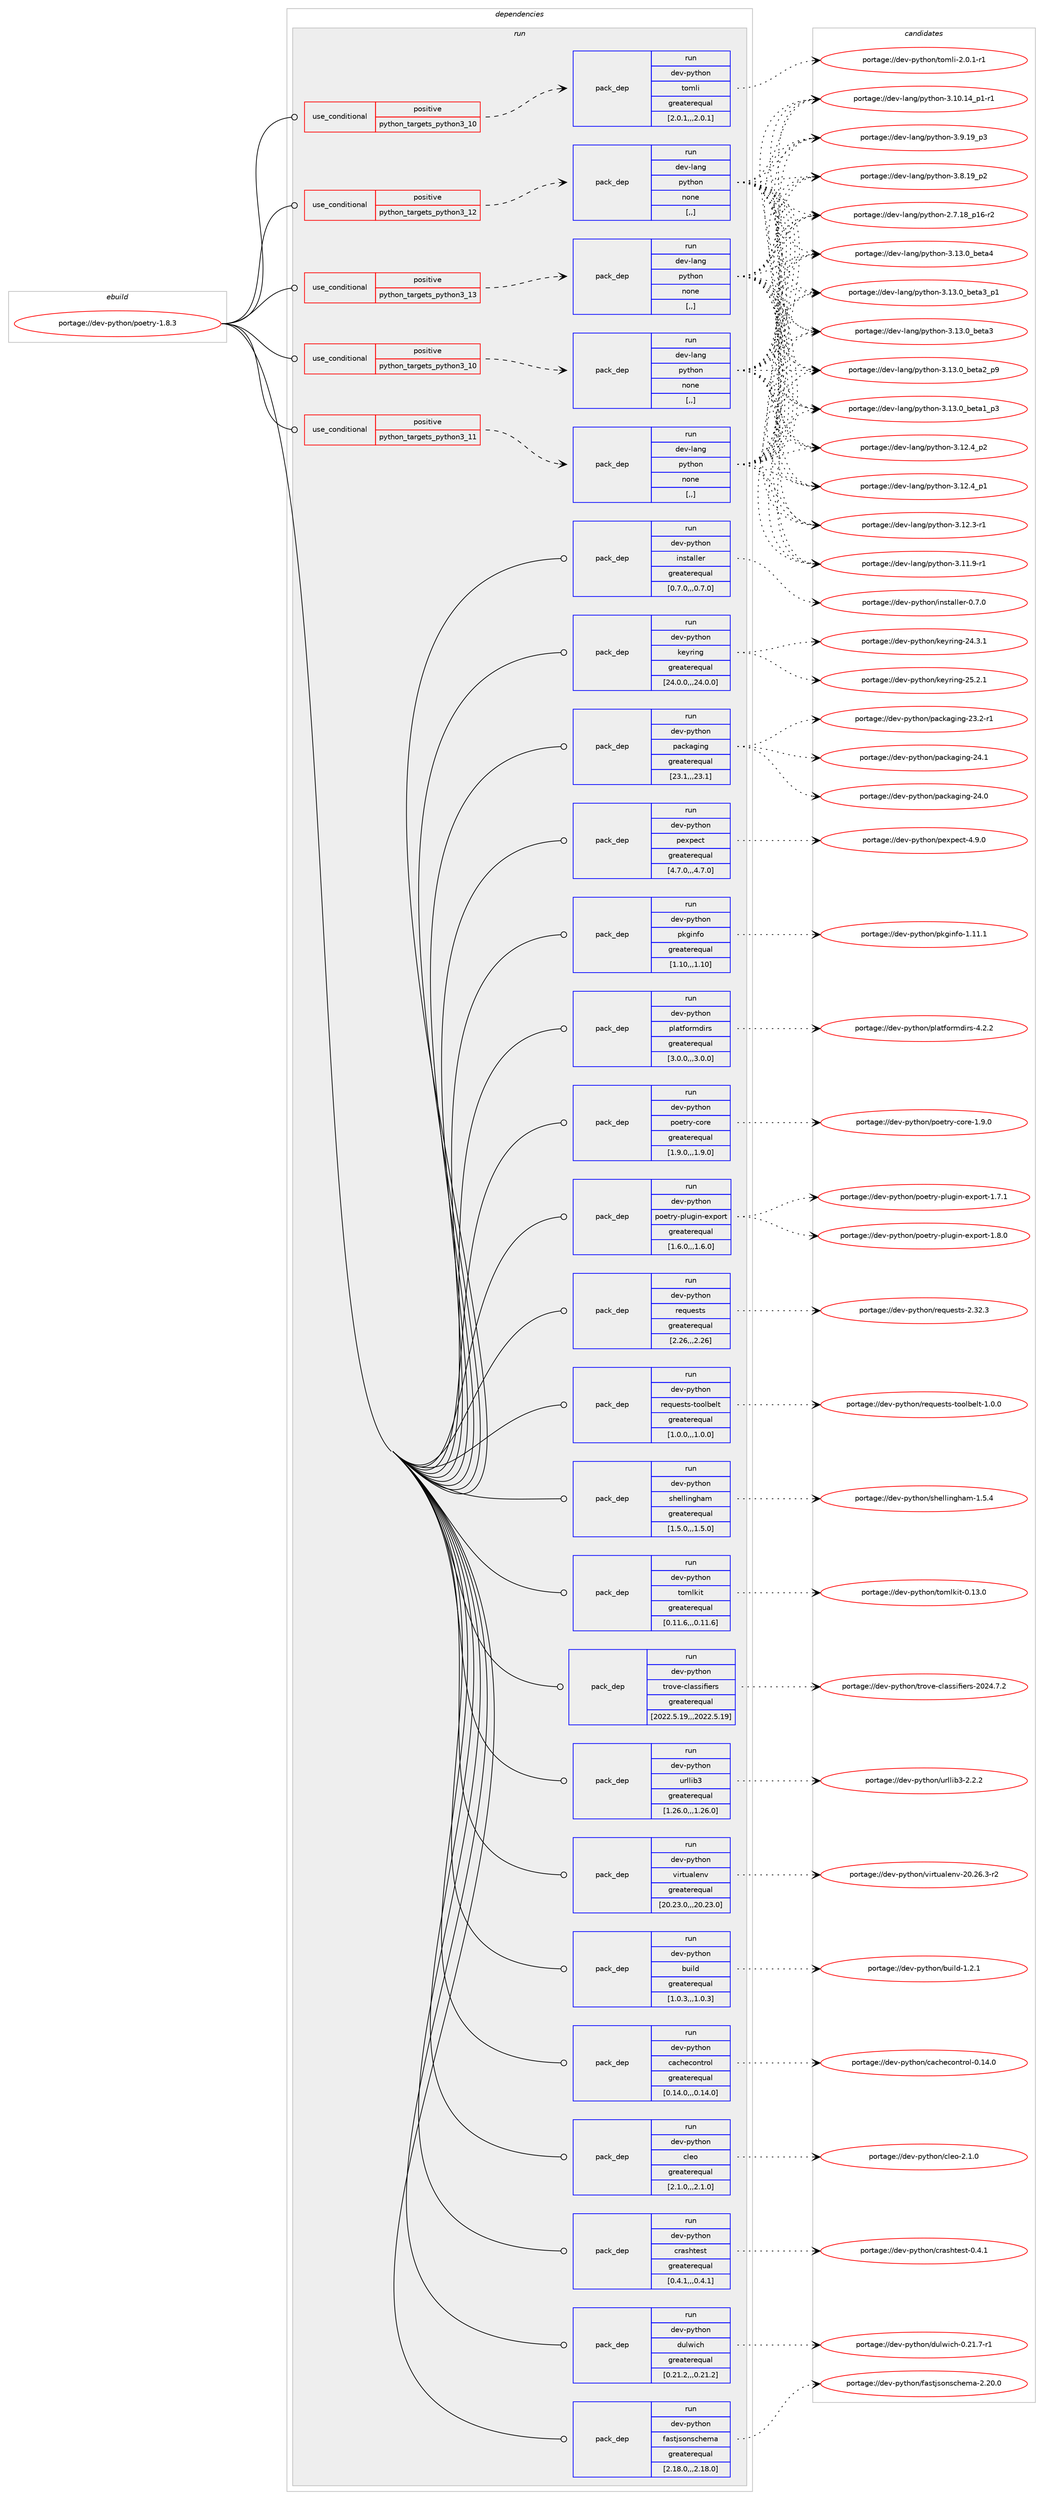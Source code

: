digraph prolog {

# *************
# Graph options
# *************

newrank=true;
concentrate=true;
compound=true;
graph [rankdir=LR,fontname=Helvetica,fontsize=10,ranksep=1.5];#, ranksep=2.5, nodesep=0.2];
edge  [arrowhead=vee];
node  [fontname=Helvetica,fontsize=10];

# **********
# The ebuild
# **********

subgraph cluster_leftcol {
color=gray;
label=<<i>ebuild</i>>;
id [label="portage://dev-python/poetry-1.8.3", color=red, width=4, href="../dev-python/poetry-1.8.3.svg"];
}

# ****************
# The dependencies
# ****************

subgraph cluster_midcol {
color=gray;
label=<<i>dependencies</i>>;
subgraph cluster_compile {
fillcolor="#eeeeee";
style=filled;
label=<<i>compile</i>>;
}
subgraph cluster_compileandrun {
fillcolor="#eeeeee";
style=filled;
label=<<i>compile and run</i>>;
}
subgraph cluster_run {
fillcolor="#eeeeee";
style=filled;
label=<<i>run</i>>;
subgraph cond36285 {
dependency155221 [label=<<TABLE BORDER="0" CELLBORDER="1" CELLSPACING="0" CELLPADDING="4"><TR><TD ROWSPAN="3" CELLPADDING="10">use_conditional</TD></TR><TR><TD>positive</TD></TR><TR><TD>python_targets_python3_10</TD></TR></TABLE>>, shape=none, color=red];
subgraph pack117684 {
dependency155222 [label=<<TABLE BORDER="0" CELLBORDER="1" CELLSPACING="0" CELLPADDING="4" WIDTH="220"><TR><TD ROWSPAN="6" CELLPADDING="30">pack_dep</TD></TR><TR><TD WIDTH="110">run</TD></TR><TR><TD>dev-lang</TD></TR><TR><TD>python</TD></TR><TR><TD>none</TD></TR><TR><TD>[,,]</TD></TR></TABLE>>, shape=none, color=blue];
}
dependency155221:e -> dependency155222:w [weight=20,style="dashed",arrowhead="vee"];
}
id:e -> dependency155221:w [weight=20,style="solid",arrowhead="odot"];
subgraph cond36286 {
dependency155223 [label=<<TABLE BORDER="0" CELLBORDER="1" CELLSPACING="0" CELLPADDING="4"><TR><TD ROWSPAN="3" CELLPADDING="10">use_conditional</TD></TR><TR><TD>positive</TD></TR><TR><TD>python_targets_python3_10</TD></TR></TABLE>>, shape=none, color=red];
subgraph pack117685 {
dependency155224 [label=<<TABLE BORDER="0" CELLBORDER="1" CELLSPACING="0" CELLPADDING="4" WIDTH="220"><TR><TD ROWSPAN="6" CELLPADDING="30">pack_dep</TD></TR><TR><TD WIDTH="110">run</TD></TR><TR><TD>dev-python</TD></TR><TR><TD>tomli</TD></TR><TR><TD>greaterequal</TD></TR><TR><TD>[2.0.1,,,2.0.1]</TD></TR></TABLE>>, shape=none, color=blue];
}
dependency155223:e -> dependency155224:w [weight=20,style="dashed",arrowhead="vee"];
}
id:e -> dependency155223:w [weight=20,style="solid",arrowhead="odot"];
subgraph cond36287 {
dependency155225 [label=<<TABLE BORDER="0" CELLBORDER="1" CELLSPACING="0" CELLPADDING="4"><TR><TD ROWSPAN="3" CELLPADDING="10">use_conditional</TD></TR><TR><TD>positive</TD></TR><TR><TD>python_targets_python3_11</TD></TR></TABLE>>, shape=none, color=red];
subgraph pack117686 {
dependency155226 [label=<<TABLE BORDER="0" CELLBORDER="1" CELLSPACING="0" CELLPADDING="4" WIDTH="220"><TR><TD ROWSPAN="6" CELLPADDING="30">pack_dep</TD></TR><TR><TD WIDTH="110">run</TD></TR><TR><TD>dev-lang</TD></TR><TR><TD>python</TD></TR><TR><TD>none</TD></TR><TR><TD>[,,]</TD></TR></TABLE>>, shape=none, color=blue];
}
dependency155225:e -> dependency155226:w [weight=20,style="dashed",arrowhead="vee"];
}
id:e -> dependency155225:w [weight=20,style="solid",arrowhead="odot"];
subgraph cond36288 {
dependency155227 [label=<<TABLE BORDER="0" CELLBORDER="1" CELLSPACING="0" CELLPADDING="4"><TR><TD ROWSPAN="3" CELLPADDING="10">use_conditional</TD></TR><TR><TD>positive</TD></TR><TR><TD>python_targets_python3_12</TD></TR></TABLE>>, shape=none, color=red];
subgraph pack117687 {
dependency155228 [label=<<TABLE BORDER="0" CELLBORDER="1" CELLSPACING="0" CELLPADDING="4" WIDTH="220"><TR><TD ROWSPAN="6" CELLPADDING="30">pack_dep</TD></TR><TR><TD WIDTH="110">run</TD></TR><TR><TD>dev-lang</TD></TR><TR><TD>python</TD></TR><TR><TD>none</TD></TR><TR><TD>[,,]</TD></TR></TABLE>>, shape=none, color=blue];
}
dependency155227:e -> dependency155228:w [weight=20,style="dashed",arrowhead="vee"];
}
id:e -> dependency155227:w [weight=20,style="solid",arrowhead="odot"];
subgraph cond36289 {
dependency155229 [label=<<TABLE BORDER="0" CELLBORDER="1" CELLSPACING="0" CELLPADDING="4"><TR><TD ROWSPAN="3" CELLPADDING="10">use_conditional</TD></TR><TR><TD>positive</TD></TR><TR><TD>python_targets_python3_13</TD></TR></TABLE>>, shape=none, color=red];
subgraph pack117688 {
dependency155230 [label=<<TABLE BORDER="0" CELLBORDER="1" CELLSPACING="0" CELLPADDING="4" WIDTH="220"><TR><TD ROWSPAN="6" CELLPADDING="30">pack_dep</TD></TR><TR><TD WIDTH="110">run</TD></TR><TR><TD>dev-lang</TD></TR><TR><TD>python</TD></TR><TR><TD>none</TD></TR><TR><TD>[,,]</TD></TR></TABLE>>, shape=none, color=blue];
}
dependency155229:e -> dependency155230:w [weight=20,style="dashed",arrowhead="vee"];
}
id:e -> dependency155229:w [weight=20,style="solid",arrowhead="odot"];
subgraph pack117689 {
dependency155231 [label=<<TABLE BORDER="0" CELLBORDER="1" CELLSPACING="0" CELLPADDING="4" WIDTH="220"><TR><TD ROWSPAN="6" CELLPADDING="30">pack_dep</TD></TR><TR><TD WIDTH="110">run</TD></TR><TR><TD>dev-python</TD></TR><TR><TD>build</TD></TR><TR><TD>greaterequal</TD></TR><TR><TD>[1.0.3,,,1.0.3]</TD></TR></TABLE>>, shape=none, color=blue];
}
id:e -> dependency155231:w [weight=20,style="solid",arrowhead="odot"];
subgraph pack117690 {
dependency155232 [label=<<TABLE BORDER="0" CELLBORDER="1" CELLSPACING="0" CELLPADDING="4" WIDTH="220"><TR><TD ROWSPAN="6" CELLPADDING="30">pack_dep</TD></TR><TR><TD WIDTH="110">run</TD></TR><TR><TD>dev-python</TD></TR><TR><TD>cachecontrol</TD></TR><TR><TD>greaterequal</TD></TR><TR><TD>[0.14.0,,,0.14.0]</TD></TR></TABLE>>, shape=none, color=blue];
}
id:e -> dependency155232:w [weight=20,style="solid",arrowhead="odot"];
subgraph pack117691 {
dependency155233 [label=<<TABLE BORDER="0" CELLBORDER="1" CELLSPACING="0" CELLPADDING="4" WIDTH="220"><TR><TD ROWSPAN="6" CELLPADDING="30">pack_dep</TD></TR><TR><TD WIDTH="110">run</TD></TR><TR><TD>dev-python</TD></TR><TR><TD>cleo</TD></TR><TR><TD>greaterequal</TD></TR><TR><TD>[2.1.0,,,2.1.0]</TD></TR></TABLE>>, shape=none, color=blue];
}
id:e -> dependency155233:w [weight=20,style="solid",arrowhead="odot"];
subgraph pack117692 {
dependency155234 [label=<<TABLE BORDER="0" CELLBORDER="1" CELLSPACING="0" CELLPADDING="4" WIDTH="220"><TR><TD ROWSPAN="6" CELLPADDING="30">pack_dep</TD></TR><TR><TD WIDTH="110">run</TD></TR><TR><TD>dev-python</TD></TR><TR><TD>crashtest</TD></TR><TR><TD>greaterequal</TD></TR><TR><TD>[0.4.1,,,0.4.1]</TD></TR></TABLE>>, shape=none, color=blue];
}
id:e -> dependency155234:w [weight=20,style="solid",arrowhead="odot"];
subgraph pack117693 {
dependency155235 [label=<<TABLE BORDER="0" CELLBORDER="1" CELLSPACING="0" CELLPADDING="4" WIDTH="220"><TR><TD ROWSPAN="6" CELLPADDING="30">pack_dep</TD></TR><TR><TD WIDTH="110">run</TD></TR><TR><TD>dev-python</TD></TR><TR><TD>dulwich</TD></TR><TR><TD>greaterequal</TD></TR><TR><TD>[0.21.2,,,0.21.2]</TD></TR></TABLE>>, shape=none, color=blue];
}
id:e -> dependency155235:w [weight=20,style="solid",arrowhead="odot"];
subgraph pack117694 {
dependency155236 [label=<<TABLE BORDER="0" CELLBORDER="1" CELLSPACING="0" CELLPADDING="4" WIDTH="220"><TR><TD ROWSPAN="6" CELLPADDING="30">pack_dep</TD></TR><TR><TD WIDTH="110">run</TD></TR><TR><TD>dev-python</TD></TR><TR><TD>fastjsonschema</TD></TR><TR><TD>greaterequal</TD></TR><TR><TD>[2.18.0,,,2.18.0]</TD></TR></TABLE>>, shape=none, color=blue];
}
id:e -> dependency155236:w [weight=20,style="solid",arrowhead="odot"];
subgraph pack117695 {
dependency155237 [label=<<TABLE BORDER="0" CELLBORDER="1" CELLSPACING="0" CELLPADDING="4" WIDTH="220"><TR><TD ROWSPAN="6" CELLPADDING="30">pack_dep</TD></TR><TR><TD WIDTH="110">run</TD></TR><TR><TD>dev-python</TD></TR><TR><TD>installer</TD></TR><TR><TD>greaterequal</TD></TR><TR><TD>[0.7.0,,,0.7.0]</TD></TR></TABLE>>, shape=none, color=blue];
}
id:e -> dependency155237:w [weight=20,style="solid",arrowhead="odot"];
subgraph pack117696 {
dependency155238 [label=<<TABLE BORDER="0" CELLBORDER="1" CELLSPACING="0" CELLPADDING="4" WIDTH="220"><TR><TD ROWSPAN="6" CELLPADDING="30">pack_dep</TD></TR><TR><TD WIDTH="110">run</TD></TR><TR><TD>dev-python</TD></TR><TR><TD>keyring</TD></TR><TR><TD>greaterequal</TD></TR><TR><TD>[24.0.0,,,24.0.0]</TD></TR></TABLE>>, shape=none, color=blue];
}
id:e -> dependency155238:w [weight=20,style="solid",arrowhead="odot"];
subgraph pack117697 {
dependency155239 [label=<<TABLE BORDER="0" CELLBORDER="1" CELLSPACING="0" CELLPADDING="4" WIDTH="220"><TR><TD ROWSPAN="6" CELLPADDING="30">pack_dep</TD></TR><TR><TD WIDTH="110">run</TD></TR><TR><TD>dev-python</TD></TR><TR><TD>packaging</TD></TR><TR><TD>greaterequal</TD></TR><TR><TD>[23.1,,,23.1]</TD></TR></TABLE>>, shape=none, color=blue];
}
id:e -> dependency155239:w [weight=20,style="solid",arrowhead="odot"];
subgraph pack117698 {
dependency155240 [label=<<TABLE BORDER="0" CELLBORDER="1" CELLSPACING="0" CELLPADDING="4" WIDTH="220"><TR><TD ROWSPAN="6" CELLPADDING="30">pack_dep</TD></TR><TR><TD WIDTH="110">run</TD></TR><TR><TD>dev-python</TD></TR><TR><TD>pexpect</TD></TR><TR><TD>greaterequal</TD></TR><TR><TD>[4.7.0,,,4.7.0]</TD></TR></TABLE>>, shape=none, color=blue];
}
id:e -> dependency155240:w [weight=20,style="solid",arrowhead="odot"];
subgraph pack117699 {
dependency155241 [label=<<TABLE BORDER="0" CELLBORDER="1" CELLSPACING="0" CELLPADDING="4" WIDTH="220"><TR><TD ROWSPAN="6" CELLPADDING="30">pack_dep</TD></TR><TR><TD WIDTH="110">run</TD></TR><TR><TD>dev-python</TD></TR><TR><TD>pkginfo</TD></TR><TR><TD>greaterequal</TD></TR><TR><TD>[1.10,,,1.10]</TD></TR></TABLE>>, shape=none, color=blue];
}
id:e -> dependency155241:w [weight=20,style="solid",arrowhead="odot"];
subgraph pack117700 {
dependency155242 [label=<<TABLE BORDER="0" CELLBORDER="1" CELLSPACING="0" CELLPADDING="4" WIDTH="220"><TR><TD ROWSPAN="6" CELLPADDING="30">pack_dep</TD></TR><TR><TD WIDTH="110">run</TD></TR><TR><TD>dev-python</TD></TR><TR><TD>platformdirs</TD></TR><TR><TD>greaterequal</TD></TR><TR><TD>[3.0.0,,,3.0.0]</TD></TR></TABLE>>, shape=none, color=blue];
}
id:e -> dependency155242:w [weight=20,style="solid",arrowhead="odot"];
subgraph pack117701 {
dependency155243 [label=<<TABLE BORDER="0" CELLBORDER="1" CELLSPACING="0" CELLPADDING="4" WIDTH="220"><TR><TD ROWSPAN="6" CELLPADDING="30">pack_dep</TD></TR><TR><TD WIDTH="110">run</TD></TR><TR><TD>dev-python</TD></TR><TR><TD>poetry-core</TD></TR><TR><TD>greaterequal</TD></TR><TR><TD>[1.9.0,,,1.9.0]</TD></TR></TABLE>>, shape=none, color=blue];
}
id:e -> dependency155243:w [weight=20,style="solid",arrowhead="odot"];
subgraph pack117702 {
dependency155244 [label=<<TABLE BORDER="0" CELLBORDER="1" CELLSPACING="0" CELLPADDING="4" WIDTH="220"><TR><TD ROWSPAN="6" CELLPADDING="30">pack_dep</TD></TR><TR><TD WIDTH="110">run</TD></TR><TR><TD>dev-python</TD></TR><TR><TD>poetry-plugin-export</TD></TR><TR><TD>greaterequal</TD></TR><TR><TD>[1.6.0,,,1.6.0]</TD></TR></TABLE>>, shape=none, color=blue];
}
id:e -> dependency155244:w [weight=20,style="solid",arrowhead="odot"];
subgraph pack117703 {
dependency155245 [label=<<TABLE BORDER="0" CELLBORDER="1" CELLSPACING="0" CELLPADDING="4" WIDTH="220"><TR><TD ROWSPAN="6" CELLPADDING="30">pack_dep</TD></TR><TR><TD WIDTH="110">run</TD></TR><TR><TD>dev-python</TD></TR><TR><TD>requests</TD></TR><TR><TD>greaterequal</TD></TR><TR><TD>[2.26,,,2.26]</TD></TR></TABLE>>, shape=none, color=blue];
}
id:e -> dependency155245:w [weight=20,style="solid",arrowhead="odot"];
subgraph pack117704 {
dependency155246 [label=<<TABLE BORDER="0" CELLBORDER="1" CELLSPACING="0" CELLPADDING="4" WIDTH="220"><TR><TD ROWSPAN="6" CELLPADDING="30">pack_dep</TD></TR><TR><TD WIDTH="110">run</TD></TR><TR><TD>dev-python</TD></TR><TR><TD>requests-toolbelt</TD></TR><TR><TD>greaterequal</TD></TR><TR><TD>[1.0.0,,,1.0.0]</TD></TR></TABLE>>, shape=none, color=blue];
}
id:e -> dependency155246:w [weight=20,style="solid",arrowhead="odot"];
subgraph pack117705 {
dependency155247 [label=<<TABLE BORDER="0" CELLBORDER="1" CELLSPACING="0" CELLPADDING="4" WIDTH="220"><TR><TD ROWSPAN="6" CELLPADDING="30">pack_dep</TD></TR><TR><TD WIDTH="110">run</TD></TR><TR><TD>dev-python</TD></TR><TR><TD>shellingham</TD></TR><TR><TD>greaterequal</TD></TR><TR><TD>[1.5.0,,,1.5.0]</TD></TR></TABLE>>, shape=none, color=blue];
}
id:e -> dependency155247:w [weight=20,style="solid",arrowhead="odot"];
subgraph pack117706 {
dependency155248 [label=<<TABLE BORDER="0" CELLBORDER="1" CELLSPACING="0" CELLPADDING="4" WIDTH="220"><TR><TD ROWSPAN="6" CELLPADDING="30">pack_dep</TD></TR><TR><TD WIDTH="110">run</TD></TR><TR><TD>dev-python</TD></TR><TR><TD>tomlkit</TD></TR><TR><TD>greaterequal</TD></TR><TR><TD>[0.11.6,,,0.11.6]</TD></TR></TABLE>>, shape=none, color=blue];
}
id:e -> dependency155248:w [weight=20,style="solid",arrowhead="odot"];
subgraph pack117707 {
dependency155249 [label=<<TABLE BORDER="0" CELLBORDER="1" CELLSPACING="0" CELLPADDING="4" WIDTH="220"><TR><TD ROWSPAN="6" CELLPADDING="30">pack_dep</TD></TR><TR><TD WIDTH="110">run</TD></TR><TR><TD>dev-python</TD></TR><TR><TD>trove-classifiers</TD></TR><TR><TD>greaterequal</TD></TR><TR><TD>[2022.5.19,,,2022.5.19]</TD></TR></TABLE>>, shape=none, color=blue];
}
id:e -> dependency155249:w [weight=20,style="solid",arrowhead="odot"];
subgraph pack117708 {
dependency155250 [label=<<TABLE BORDER="0" CELLBORDER="1" CELLSPACING="0" CELLPADDING="4" WIDTH="220"><TR><TD ROWSPAN="6" CELLPADDING="30">pack_dep</TD></TR><TR><TD WIDTH="110">run</TD></TR><TR><TD>dev-python</TD></TR><TR><TD>urllib3</TD></TR><TR><TD>greaterequal</TD></TR><TR><TD>[1.26.0,,,1.26.0]</TD></TR></TABLE>>, shape=none, color=blue];
}
id:e -> dependency155250:w [weight=20,style="solid",arrowhead="odot"];
subgraph pack117709 {
dependency155251 [label=<<TABLE BORDER="0" CELLBORDER="1" CELLSPACING="0" CELLPADDING="4" WIDTH="220"><TR><TD ROWSPAN="6" CELLPADDING="30">pack_dep</TD></TR><TR><TD WIDTH="110">run</TD></TR><TR><TD>dev-python</TD></TR><TR><TD>virtualenv</TD></TR><TR><TD>greaterequal</TD></TR><TR><TD>[20.23.0,,,20.23.0]</TD></TR></TABLE>>, shape=none, color=blue];
}
id:e -> dependency155251:w [weight=20,style="solid",arrowhead="odot"];
}
}

# **************
# The candidates
# **************

subgraph cluster_choices {
rank=same;
color=gray;
label=<<i>candidates</i>>;

subgraph choice117684 {
color=black;
nodesep=1;
choice1001011184510897110103471121211161041111104551464951464895981011169752 [label="portage://dev-lang/python-3.13.0_beta4", color=red, width=4,href="../dev-lang/python-3.13.0_beta4.svg"];
choice10010111845108971101034711212111610411111045514649514648959810111697519511249 [label="portage://dev-lang/python-3.13.0_beta3_p1", color=red, width=4,href="../dev-lang/python-3.13.0_beta3_p1.svg"];
choice1001011184510897110103471121211161041111104551464951464895981011169751 [label="portage://dev-lang/python-3.13.0_beta3", color=red, width=4,href="../dev-lang/python-3.13.0_beta3.svg"];
choice10010111845108971101034711212111610411111045514649514648959810111697509511257 [label="portage://dev-lang/python-3.13.0_beta2_p9", color=red, width=4,href="../dev-lang/python-3.13.0_beta2_p9.svg"];
choice10010111845108971101034711212111610411111045514649514648959810111697499511251 [label="portage://dev-lang/python-3.13.0_beta1_p3", color=red, width=4,href="../dev-lang/python-3.13.0_beta1_p3.svg"];
choice100101118451089711010347112121116104111110455146495046529511250 [label="portage://dev-lang/python-3.12.4_p2", color=red, width=4,href="../dev-lang/python-3.12.4_p2.svg"];
choice100101118451089711010347112121116104111110455146495046529511249 [label="portage://dev-lang/python-3.12.4_p1", color=red, width=4,href="../dev-lang/python-3.12.4_p1.svg"];
choice100101118451089711010347112121116104111110455146495046514511449 [label="portage://dev-lang/python-3.12.3-r1", color=red, width=4,href="../dev-lang/python-3.12.3-r1.svg"];
choice100101118451089711010347112121116104111110455146494946574511449 [label="portage://dev-lang/python-3.11.9-r1", color=red, width=4,href="../dev-lang/python-3.11.9-r1.svg"];
choice100101118451089711010347112121116104111110455146494846495295112494511449 [label="portage://dev-lang/python-3.10.14_p1-r1", color=red, width=4,href="../dev-lang/python-3.10.14_p1-r1.svg"];
choice100101118451089711010347112121116104111110455146574649579511251 [label="portage://dev-lang/python-3.9.19_p3", color=red, width=4,href="../dev-lang/python-3.9.19_p3.svg"];
choice100101118451089711010347112121116104111110455146564649579511250 [label="portage://dev-lang/python-3.8.19_p2", color=red, width=4,href="../dev-lang/python-3.8.19_p2.svg"];
choice100101118451089711010347112121116104111110455046554649569511249544511450 [label="portage://dev-lang/python-2.7.18_p16-r2", color=red, width=4,href="../dev-lang/python-2.7.18_p16-r2.svg"];
dependency155222:e -> choice1001011184510897110103471121211161041111104551464951464895981011169752:w [style=dotted,weight="100"];
dependency155222:e -> choice10010111845108971101034711212111610411111045514649514648959810111697519511249:w [style=dotted,weight="100"];
dependency155222:e -> choice1001011184510897110103471121211161041111104551464951464895981011169751:w [style=dotted,weight="100"];
dependency155222:e -> choice10010111845108971101034711212111610411111045514649514648959810111697509511257:w [style=dotted,weight="100"];
dependency155222:e -> choice10010111845108971101034711212111610411111045514649514648959810111697499511251:w [style=dotted,weight="100"];
dependency155222:e -> choice100101118451089711010347112121116104111110455146495046529511250:w [style=dotted,weight="100"];
dependency155222:e -> choice100101118451089711010347112121116104111110455146495046529511249:w [style=dotted,weight="100"];
dependency155222:e -> choice100101118451089711010347112121116104111110455146495046514511449:w [style=dotted,weight="100"];
dependency155222:e -> choice100101118451089711010347112121116104111110455146494946574511449:w [style=dotted,weight="100"];
dependency155222:e -> choice100101118451089711010347112121116104111110455146494846495295112494511449:w [style=dotted,weight="100"];
dependency155222:e -> choice100101118451089711010347112121116104111110455146574649579511251:w [style=dotted,weight="100"];
dependency155222:e -> choice100101118451089711010347112121116104111110455146564649579511250:w [style=dotted,weight="100"];
dependency155222:e -> choice100101118451089711010347112121116104111110455046554649569511249544511450:w [style=dotted,weight="100"];
}
subgraph choice117685 {
color=black;
nodesep=1;
choice10010111845112121116104111110471161111091081054550464846494511449 [label="portage://dev-python/tomli-2.0.1-r1", color=red, width=4,href="../dev-python/tomli-2.0.1-r1.svg"];
dependency155224:e -> choice10010111845112121116104111110471161111091081054550464846494511449:w [style=dotted,weight="100"];
}
subgraph choice117686 {
color=black;
nodesep=1;
choice1001011184510897110103471121211161041111104551464951464895981011169752 [label="portage://dev-lang/python-3.13.0_beta4", color=red, width=4,href="../dev-lang/python-3.13.0_beta4.svg"];
choice10010111845108971101034711212111610411111045514649514648959810111697519511249 [label="portage://dev-lang/python-3.13.0_beta3_p1", color=red, width=4,href="../dev-lang/python-3.13.0_beta3_p1.svg"];
choice1001011184510897110103471121211161041111104551464951464895981011169751 [label="portage://dev-lang/python-3.13.0_beta3", color=red, width=4,href="../dev-lang/python-3.13.0_beta3.svg"];
choice10010111845108971101034711212111610411111045514649514648959810111697509511257 [label="portage://dev-lang/python-3.13.0_beta2_p9", color=red, width=4,href="../dev-lang/python-3.13.0_beta2_p9.svg"];
choice10010111845108971101034711212111610411111045514649514648959810111697499511251 [label="portage://dev-lang/python-3.13.0_beta1_p3", color=red, width=4,href="../dev-lang/python-3.13.0_beta1_p3.svg"];
choice100101118451089711010347112121116104111110455146495046529511250 [label="portage://dev-lang/python-3.12.4_p2", color=red, width=4,href="../dev-lang/python-3.12.4_p2.svg"];
choice100101118451089711010347112121116104111110455146495046529511249 [label="portage://dev-lang/python-3.12.4_p1", color=red, width=4,href="../dev-lang/python-3.12.4_p1.svg"];
choice100101118451089711010347112121116104111110455146495046514511449 [label="portage://dev-lang/python-3.12.3-r1", color=red, width=4,href="../dev-lang/python-3.12.3-r1.svg"];
choice100101118451089711010347112121116104111110455146494946574511449 [label="portage://dev-lang/python-3.11.9-r1", color=red, width=4,href="../dev-lang/python-3.11.9-r1.svg"];
choice100101118451089711010347112121116104111110455146494846495295112494511449 [label="portage://dev-lang/python-3.10.14_p1-r1", color=red, width=4,href="../dev-lang/python-3.10.14_p1-r1.svg"];
choice100101118451089711010347112121116104111110455146574649579511251 [label="portage://dev-lang/python-3.9.19_p3", color=red, width=4,href="../dev-lang/python-3.9.19_p3.svg"];
choice100101118451089711010347112121116104111110455146564649579511250 [label="portage://dev-lang/python-3.8.19_p2", color=red, width=4,href="../dev-lang/python-3.8.19_p2.svg"];
choice100101118451089711010347112121116104111110455046554649569511249544511450 [label="portage://dev-lang/python-2.7.18_p16-r2", color=red, width=4,href="../dev-lang/python-2.7.18_p16-r2.svg"];
dependency155226:e -> choice1001011184510897110103471121211161041111104551464951464895981011169752:w [style=dotted,weight="100"];
dependency155226:e -> choice10010111845108971101034711212111610411111045514649514648959810111697519511249:w [style=dotted,weight="100"];
dependency155226:e -> choice1001011184510897110103471121211161041111104551464951464895981011169751:w [style=dotted,weight="100"];
dependency155226:e -> choice10010111845108971101034711212111610411111045514649514648959810111697509511257:w [style=dotted,weight="100"];
dependency155226:e -> choice10010111845108971101034711212111610411111045514649514648959810111697499511251:w [style=dotted,weight="100"];
dependency155226:e -> choice100101118451089711010347112121116104111110455146495046529511250:w [style=dotted,weight="100"];
dependency155226:e -> choice100101118451089711010347112121116104111110455146495046529511249:w [style=dotted,weight="100"];
dependency155226:e -> choice100101118451089711010347112121116104111110455146495046514511449:w [style=dotted,weight="100"];
dependency155226:e -> choice100101118451089711010347112121116104111110455146494946574511449:w [style=dotted,weight="100"];
dependency155226:e -> choice100101118451089711010347112121116104111110455146494846495295112494511449:w [style=dotted,weight="100"];
dependency155226:e -> choice100101118451089711010347112121116104111110455146574649579511251:w [style=dotted,weight="100"];
dependency155226:e -> choice100101118451089711010347112121116104111110455146564649579511250:w [style=dotted,weight="100"];
dependency155226:e -> choice100101118451089711010347112121116104111110455046554649569511249544511450:w [style=dotted,weight="100"];
}
subgraph choice117687 {
color=black;
nodesep=1;
choice1001011184510897110103471121211161041111104551464951464895981011169752 [label="portage://dev-lang/python-3.13.0_beta4", color=red, width=4,href="../dev-lang/python-3.13.0_beta4.svg"];
choice10010111845108971101034711212111610411111045514649514648959810111697519511249 [label="portage://dev-lang/python-3.13.0_beta3_p1", color=red, width=4,href="../dev-lang/python-3.13.0_beta3_p1.svg"];
choice1001011184510897110103471121211161041111104551464951464895981011169751 [label="portage://dev-lang/python-3.13.0_beta3", color=red, width=4,href="../dev-lang/python-3.13.0_beta3.svg"];
choice10010111845108971101034711212111610411111045514649514648959810111697509511257 [label="portage://dev-lang/python-3.13.0_beta2_p9", color=red, width=4,href="../dev-lang/python-3.13.0_beta2_p9.svg"];
choice10010111845108971101034711212111610411111045514649514648959810111697499511251 [label="portage://dev-lang/python-3.13.0_beta1_p3", color=red, width=4,href="../dev-lang/python-3.13.0_beta1_p3.svg"];
choice100101118451089711010347112121116104111110455146495046529511250 [label="portage://dev-lang/python-3.12.4_p2", color=red, width=4,href="../dev-lang/python-3.12.4_p2.svg"];
choice100101118451089711010347112121116104111110455146495046529511249 [label="portage://dev-lang/python-3.12.4_p1", color=red, width=4,href="../dev-lang/python-3.12.4_p1.svg"];
choice100101118451089711010347112121116104111110455146495046514511449 [label="portage://dev-lang/python-3.12.3-r1", color=red, width=4,href="../dev-lang/python-3.12.3-r1.svg"];
choice100101118451089711010347112121116104111110455146494946574511449 [label="portage://dev-lang/python-3.11.9-r1", color=red, width=4,href="../dev-lang/python-3.11.9-r1.svg"];
choice100101118451089711010347112121116104111110455146494846495295112494511449 [label="portage://dev-lang/python-3.10.14_p1-r1", color=red, width=4,href="../dev-lang/python-3.10.14_p1-r1.svg"];
choice100101118451089711010347112121116104111110455146574649579511251 [label="portage://dev-lang/python-3.9.19_p3", color=red, width=4,href="../dev-lang/python-3.9.19_p3.svg"];
choice100101118451089711010347112121116104111110455146564649579511250 [label="portage://dev-lang/python-3.8.19_p2", color=red, width=4,href="../dev-lang/python-3.8.19_p2.svg"];
choice100101118451089711010347112121116104111110455046554649569511249544511450 [label="portage://dev-lang/python-2.7.18_p16-r2", color=red, width=4,href="../dev-lang/python-2.7.18_p16-r2.svg"];
dependency155228:e -> choice1001011184510897110103471121211161041111104551464951464895981011169752:w [style=dotted,weight="100"];
dependency155228:e -> choice10010111845108971101034711212111610411111045514649514648959810111697519511249:w [style=dotted,weight="100"];
dependency155228:e -> choice1001011184510897110103471121211161041111104551464951464895981011169751:w [style=dotted,weight="100"];
dependency155228:e -> choice10010111845108971101034711212111610411111045514649514648959810111697509511257:w [style=dotted,weight="100"];
dependency155228:e -> choice10010111845108971101034711212111610411111045514649514648959810111697499511251:w [style=dotted,weight="100"];
dependency155228:e -> choice100101118451089711010347112121116104111110455146495046529511250:w [style=dotted,weight="100"];
dependency155228:e -> choice100101118451089711010347112121116104111110455146495046529511249:w [style=dotted,weight="100"];
dependency155228:e -> choice100101118451089711010347112121116104111110455146495046514511449:w [style=dotted,weight="100"];
dependency155228:e -> choice100101118451089711010347112121116104111110455146494946574511449:w [style=dotted,weight="100"];
dependency155228:e -> choice100101118451089711010347112121116104111110455146494846495295112494511449:w [style=dotted,weight="100"];
dependency155228:e -> choice100101118451089711010347112121116104111110455146574649579511251:w [style=dotted,weight="100"];
dependency155228:e -> choice100101118451089711010347112121116104111110455146564649579511250:w [style=dotted,weight="100"];
dependency155228:e -> choice100101118451089711010347112121116104111110455046554649569511249544511450:w [style=dotted,weight="100"];
}
subgraph choice117688 {
color=black;
nodesep=1;
choice1001011184510897110103471121211161041111104551464951464895981011169752 [label="portage://dev-lang/python-3.13.0_beta4", color=red, width=4,href="../dev-lang/python-3.13.0_beta4.svg"];
choice10010111845108971101034711212111610411111045514649514648959810111697519511249 [label="portage://dev-lang/python-3.13.0_beta3_p1", color=red, width=4,href="../dev-lang/python-3.13.0_beta3_p1.svg"];
choice1001011184510897110103471121211161041111104551464951464895981011169751 [label="portage://dev-lang/python-3.13.0_beta3", color=red, width=4,href="../dev-lang/python-3.13.0_beta3.svg"];
choice10010111845108971101034711212111610411111045514649514648959810111697509511257 [label="portage://dev-lang/python-3.13.0_beta2_p9", color=red, width=4,href="../dev-lang/python-3.13.0_beta2_p9.svg"];
choice10010111845108971101034711212111610411111045514649514648959810111697499511251 [label="portage://dev-lang/python-3.13.0_beta1_p3", color=red, width=4,href="../dev-lang/python-3.13.0_beta1_p3.svg"];
choice100101118451089711010347112121116104111110455146495046529511250 [label="portage://dev-lang/python-3.12.4_p2", color=red, width=4,href="../dev-lang/python-3.12.4_p2.svg"];
choice100101118451089711010347112121116104111110455146495046529511249 [label="portage://dev-lang/python-3.12.4_p1", color=red, width=4,href="../dev-lang/python-3.12.4_p1.svg"];
choice100101118451089711010347112121116104111110455146495046514511449 [label="portage://dev-lang/python-3.12.3-r1", color=red, width=4,href="../dev-lang/python-3.12.3-r1.svg"];
choice100101118451089711010347112121116104111110455146494946574511449 [label="portage://dev-lang/python-3.11.9-r1", color=red, width=4,href="../dev-lang/python-3.11.9-r1.svg"];
choice100101118451089711010347112121116104111110455146494846495295112494511449 [label="portage://dev-lang/python-3.10.14_p1-r1", color=red, width=4,href="../dev-lang/python-3.10.14_p1-r1.svg"];
choice100101118451089711010347112121116104111110455146574649579511251 [label="portage://dev-lang/python-3.9.19_p3", color=red, width=4,href="../dev-lang/python-3.9.19_p3.svg"];
choice100101118451089711010347112121116104111110455146564649579511250 [label="portage://dev-lang/python-3.8.19_p2", color=red, width=4,href="../dev-lang/python-3.8.19_p2.svg"];
choice100101118451089711010347112121116104111110455046554649569511249544511450 [label="portage://dev-lang/python-2.7.18_p16-r2", color=red, width=4,href="../dev-lang/python-2.7.18_p16-r2.svg"];
dependency155230:e -> choice1001011184510897110103471121211161041111104551464951464895981011169752:w [style=dotted,weight="100"];
dependency155230:e -> choice10010111845108971101034711212111610411111045514649514648959810111697519511249:w [style=dotted,weight="100"];
dependency155230:e -> choice1001011184510897110103471121211161041111104551464951464895981011169751:w [style=dotted,weight="100"];
dependency155230:e -> choice10010111845108971101034711212111610411111045514649514648959810111697509511257:w [style=dotted,weight="100"];
dependency155230:e -> choice10010111845108971101034711212111610411111045514649514648959810111697499511251:w [style=dotted,weight="100"];
dependency155230:e -> choice100101118451089711010347112121116104111110455146495046529511250:w [style=dotted,weight="100"];
dependency155230:e -> choice100101118451089711010347112121116104111110455146495046529511249:w [style=dotted,weight="100"];
dependency155230:e -> choice100101118451089711010347112121116104111110455146495046514511449:w [style=dotted,weight="100"];
dependency155230:e -> choice100101118451089711010347112121116104111110455146494946574511449:w [style=dotted,weight="100"];
dependency155230:e -> choice100101118451089711010347112121116104111110455146494846495295112494511449:w [style=dotted,weight="100"];
dependency155230:e -> choice100101118451089711010347112121116104111110455146574649579511251:w [style=dotted,weight="100"];
dependency155230:e -> choice100101118451089711010347112121116104111110455146564649579511250:w [style=dotted,weight="100"];
dependency155230:e -> choice100101118451089711010347112121116104111110455046554649569511249544511450:w [style=dotted,weight="100"];
}
subgraph choice117689 {
color=black;
nodesep=1;
choice100101118451121211161041111104798117105108100454946504649 [label="portage://dev-python/build-1.2.1", color=red, width=4,href="../dev-python/build-1.2.1.svg"];
dependency155231:e -> choice100101118451121211161041111104798117105108100454946504649:w [style=dotted,weight="100"];
}
subgraph choice117690 {
color=black;
nodesep=1;
choice10010111845112121116104111110479997991041019911111011611411110845484649524648 [label="portage://dev-python/cachecontrol-0.14.0", color=red, width=4,href="../dev-python/cachecontrol-0.14.0.svg"];
dependency155232:e -> choice10010111845112121116104111110479997991041019911111011611411110845484649524648:w [style=dotted,weight="100"];
}
subgraph choice117691 {
color=black;
nodesep=1;
choice100101118451121211161041111104799108101111455046494648 [label="portage://dev-python/cleo-2.1.0", color=red, width=4,href="../dev-python/cleo-2.1.0.svg"];
dependency155233:e -> choice100101118451121211161041111104799108101111455046494648:w [style=dotted,weight="100"];
}
subgraph choice117692 {
color=black;
nodesep=1;
choice10010111845112121116104111110479911497115104116101115116454846524649 [label="portage://dev-python/crashtest-0.4.1", color=red, width=4,href="../dev-python/crashtest-0.4.1.svg"];
dependency155234:e -> choice10010111845112121116104111110479911497115104116101115116454846524649:w [style=dotted,weight="100"];
}
subgraph choice117693 {
color=black;
nodesep=1;
choice100101118451121211161041111104710011710811910599104454846504946554511449 [label="portage://dev-python/dulwich-0.21.7-r1", color=red, width=4,href="../dev-python/dulwich-0.21.7-r1.svg"];
dependency155235:e -> choice100101118451121211161041111104710011710811910599104454846504946554511449:w [style=dotted,weight="100"];
}
subgraph choice117694 {
color=black;
nodesep=1;
choice100101118451121211161041111104710297115116106115111110115991041011099745504650484648 [label="portage://dev-python/fastjsonschema-2.20.0", color=red, width=4,href="../dev-python/fastjsonschema-2.20.0.svg"];
dependency155236:e -> choice100101118451121211161041111104710297115116106115111110115991041011099745504650484648:w [style=dotted,weight="100"];
}
subgraph choice117695 {
color=black;
nodesep=1;
choice100101118451121211161041111104710511011511697108108101114454846554648 [label="portage://dev-python/installer-0.7.0", color=red, width=4,href="../dev-python/installer-0.7.0.svg"];
dependency155237:e -> choice100101118451121211161041111104710511011511697108108101114454846554648:w [style=dotted,weight="100"];
}
subgraph choice117696 {
color=black;
nodesep=1;
choice100101118451121211161041111104710710112111410511010345505346504649 [label="portage://dev-python/keyring-25.2.1", color=red, width=4,href="../dev-python/keyring-25.2.1.svg"];
choice100101118451121211161041111104710710112111410511010345505246514649 [label="portage://dev-python/keyring-24.3.1", color=red, width=4,href="../dev-python/keyring-24.3.1.svg"];
dependency155238:e -> choice100101118451121211161041111104710710112111410511010345505346504649:w [style=dotted,weight="100"];
dependency155238:e -> choice100101118451121211161041111104710710112111410511010345505246514649:w [style=dotted,weight="100"];
}
subgraph choice117697 {
color=black;
nodesep=1;
choice10010111845112121116104111110471129799107971031051101034550524649 [label="portage://dev-python/packaging-24.1", color=red, width=4,href="../dev-python/packaging-24.1.svg"];
choice10010111845112121116104111110471129799107971031051101034550524648 [label="portage://dev-python/packaging-24.0", color=red, width=4,href="../dev-python/packaging-24.0.svg"];
choice100101118451121211161041111104711297991079710310511010345505146504511449 [label="portage://dev-python/packaging-23.2-r1", color=red, width=4,href="../dev-python/packaging-23.2-r1.svg"];
dependency155239:e -> choice10010111845112121116104111110471129799107971031051101034550524649:w [style=dotted,weight="100"];
dependency155239:e -> choice10010111845112121116104111110471129799107971031051101034550524648:w [style=dotted,weight="100"];
dependency155239:e -> choice100101118451121211161041111104711297991079710310511010345505146504511449:w [style=dotted,weight="100"];
}
subgraph choice117698 {
color=black;
nodesep=1;
choice100101118451121211161041111104711210112011210199116455246574648 [label="portage://dev-python/pexpect-4.9.0", color=red, width=4,href="../dev-python/pexpect-4.9.0.svg"];
dependency155240:e -> choice100101118451121211161041111104711210112011210199116455246574648:w [style=dotted,weight="100"];
}
subgraph choice117699 {
color=black;
nodesep=1;
choice100101118451121211161041111104711210710310511010211145494649494649 [label="portage://dev-python/pkginfo-1.11.1", color=red, width=4,href="../dev-python/pkginfo-1.11.1.svg"];
dependency155241:e -> choice100101118451121211161041111104711210710310511010211145494649494649:w [style=dotted,weight="100"];
}
subgraph choice117700 {
color=black;
nodesep=1;
choice100101118451121211161041111104711210897116102111114109100105114115455246504650 [label="portage://dev-python/platformdirs-4.2.2", color=red, width=4,href="../dev-python/platformdirs-4.2.2.svg"];
dependency155242:e -> choice100101118451121211161041111104711210897116102111114109100105114115455246504650:w [style=dotted,weight="100"];
}
subgraph choice117701 {
color=black;
nodesep=1;
choice10010111845112121116104111110471121111011161141214599111114101454946574648 [label="portage://dev-python/poetry-core-1.9.0", color=red, width=4,href="../dev-python/poetry-core-1.9.0.svg"];
dependency155243:e -> choice10010111845112121116104111110471121111011161141214599111114101454946574648:w [style=dotted,weight="100"];
}
subgraph choice117702 {
color=black;
nodesep=1;
choice10010111845112121116104111110471121111011161141214511210811710310511045101120112111114116454946564648 [label="portage://dev-python/poetry-plugin-export-1.8.0", color=red, width=4,href="../dev-python/poetry-plugin-export-1.8.0.svg"];
choice10010111845112121116104111110471121111011161141214511210811710310511045101120112111114116454946554649 [label="portage://dev-python/poetry-plugin-export-1.7.1", color=red, width=4,href="../dev-python/poetry-plugin-export-1.7.1.svg"];
dependency155244:e -> choice10010111845112121116104111110471121111011161141214511210811710310511045101120112111114116454946564648:w [style=dotted,weight="100"];
dependency155244:e -> choice10010111845112121116104111110471121111011161141214511210811710310511045101120112111114116454946554649:w [style=dotted,weight="100"];
}
subgraph choice117703 {
color=black;
nodesep=1;
choice100101118451121211161041111104711410111311710111511611545504651504651 [label="portage://dev-python/requests-2.32.3", color=red, width=4,href="../dev-python/requests-2.32.3.svg"];
dependency155245:e -> choice100101118451121211161041111104711410111311710111511611545504651504651:w [style=dotted,weight="100"];
}
subgraph choice117704 {
color=black;
nodesep=1;
choice10010111845112121116104111110471141011131171011151161154511611111110898101108116454946484648 [label="portage://dev-python/requests-toolbelt-1.0.0", color=red, width=4,href="../dev-python/requests-toolbelt-1.0.0.svg"];
dependency155246:e -> choice10010111845112121116104111110471141011131171011151161154511611111110898101108116454946484648:w [style=dotted,weight="100"];
}
subgraph choice117705 {
color=black;
nodesep=1;
choice100101118451121211161041111104711510410110810810511010310497109454946534652 [label="portage://dev-python/shellingham-1.5.4", color=red, width=4,href="../dev-python/shellingham-1.5.4.svg"];
dependency155247:e -> choice100101118451121211161041111104711510410110810810511010310497109454946534652:w [style=dotted,weight="100"];
}
subgraph choice117706 {
color=black;
nodesep=1;
choice100101118451121211161041111104711611110910810710511645484649514648 [label="portage://dev-python/tomlkit-0.13.0", color=red, width=4,href="../dev-python/tomlkit-0.13.0.svg"];
dependency155248:e -> choice100101118451121211161041111104711611110910810710511645484649514648:w [style=dotted,weight="100"];
}
subgraph choice117707 {
color=black;
nodesep=1;
choice1001011184511212111610411111047116114111118101459910897115115105102105101114115455048505246554650 [label="portage://dev-python/trove-classifiers-2024.7.2", color=red, width=4,href="../dev-python/trove-classifiers-2024.7.2.svg"];
dependency155249:e -> choice1001011184511212111610411111047116114111118101459910897115115105102105101114115455048505246554650:w [style=dotted,weight="100"];
}
subgraph choice117708 {
color=black;
nodesep=1;
choice10010111845112121116104111110471171141081081059851455046504650 [label="portage://dev-python/urllib3-2.2.2", color=red, width=4,href="../dev-python/urllib3-2.2.2.svg"];
dependency155250:e -> choice10010111845112121116104111110471171141081081059851455046504650:w [style=dotted,weight="100"];
}
subgraph choice117709 {
color=black;
nodesep=1;
choice10010111845112121116104111110471181051141161179710810111011845504846505446514511450 [label="portage://dev-python/virtualenv-20.26.3-r2", color=red, width=4,href="../dev-python/virtualenv-20.26.3-r2.svg"];
dependency155251:e -> choice10010111845112121116104111110471181051141161179710810111011845504846505446514511450:w [style=dotted,weight="100"];
}
}

}

